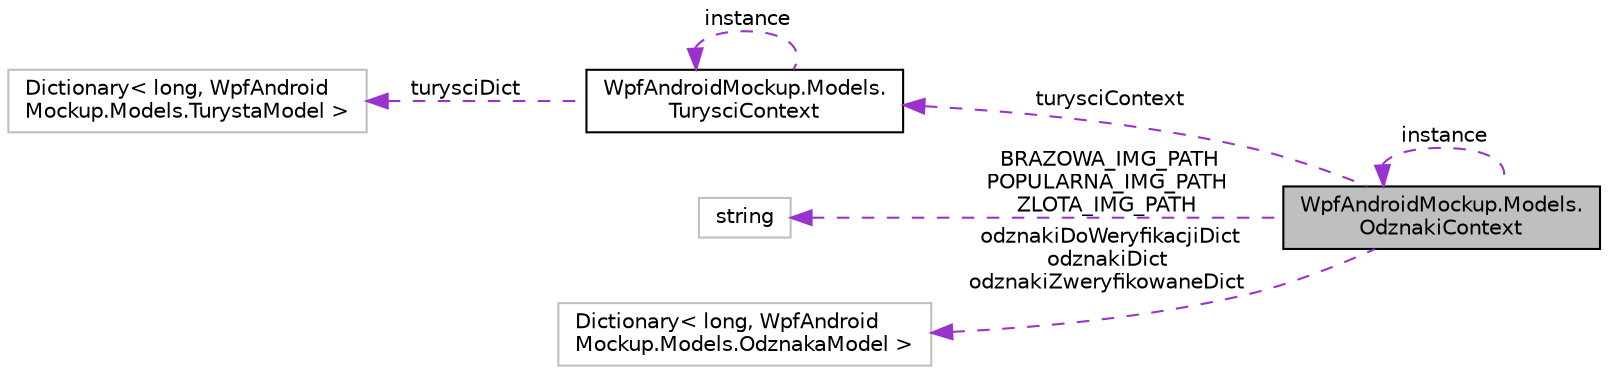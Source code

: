 digraph "WpfAndroidMockup.Models.OdznakiContext"
{
 // INTERACTIVE_SVG=YES
  edge [fontname="Helvetica",fontsize="10",labelfontname="Helvetica",labelfontsize="10"];
  node [fontname="Helvetica",fontsize="10",shape=record];
  rankdir="LR";
  Node1 [label="WpfAndroidMockup.Models.\lOdznakiContext",height=0.2,width=0.4,color="black", fillcolor="grey75", style="filled", fontcolor="black"];
  Node2 -> Node1 [dir="back",color="darkorchid3",fontsize="10",style="dashed",label=" turysciContext" ,fontname="Helvetica"];
  Node2 [label="WpfAndroidMockup.Models.\lTurysciContext",height=0.2,width=0.4,color="black", fillcolor="white", style="filled",URL="$class_wpf_android_mockup_1_1_models_1_1_turysci_context.html",tooltip="Klasa zajmująca się transformacją obiektów turystow otrzymanych z DAO do modeli turystów obsługiwanyc..."];
  Node3 -> Node2 [dir="back",color="darkorchid3",fontsize="10",style="dashed",label=" turysciDict" ,fontname="Helvetica"];
  Node3 [label="Dictionary\< long, WpfAndroid\lMockup.Models.TurystaModel \>",height=0.2,width=0.4,color="grey75", fillcolor="white", style="filled"];
  Node2 -> Node2 [dir="back",color="darkorchid3",fontsize="10",style="dashed",label=" instance" ,fontname="Helvetica"];
  Node4 -> Node1 [dir="back",color="darkorchid3",fontsize="10",style="dashed",label=" BRAZOWA_IMG_PATH\nPOPULARNA_IMG_PATH\nZLOTA_IMG_PATH" ,fontname="Helvetica"];
  Node4 [label="string",height=0.2,width=0.4,color="grey75", fillcolor="white", style="filled"];
  Node5 -> Node1 [dir="back",color="darkorchid3",fontsize="10",style="dashed",label=" odznakiDoWeryfikacjiDict\nodznakiDict\nodznakiZweryfikowaneDict" ,fontname="Helvetica"];
  Node5 [label="Dictionary\< long, WpfAndroid\lMockup.Models.OdznakaModel \>",height=0.2,width=0.4,color="grey75", fillcolor="white", style="filled"];
  Node1 -> Node1 [dir="back",color="darkorchid3",fontsize="10",style="dashed",label=" instance" ,fontname="Helvetica"];
}
